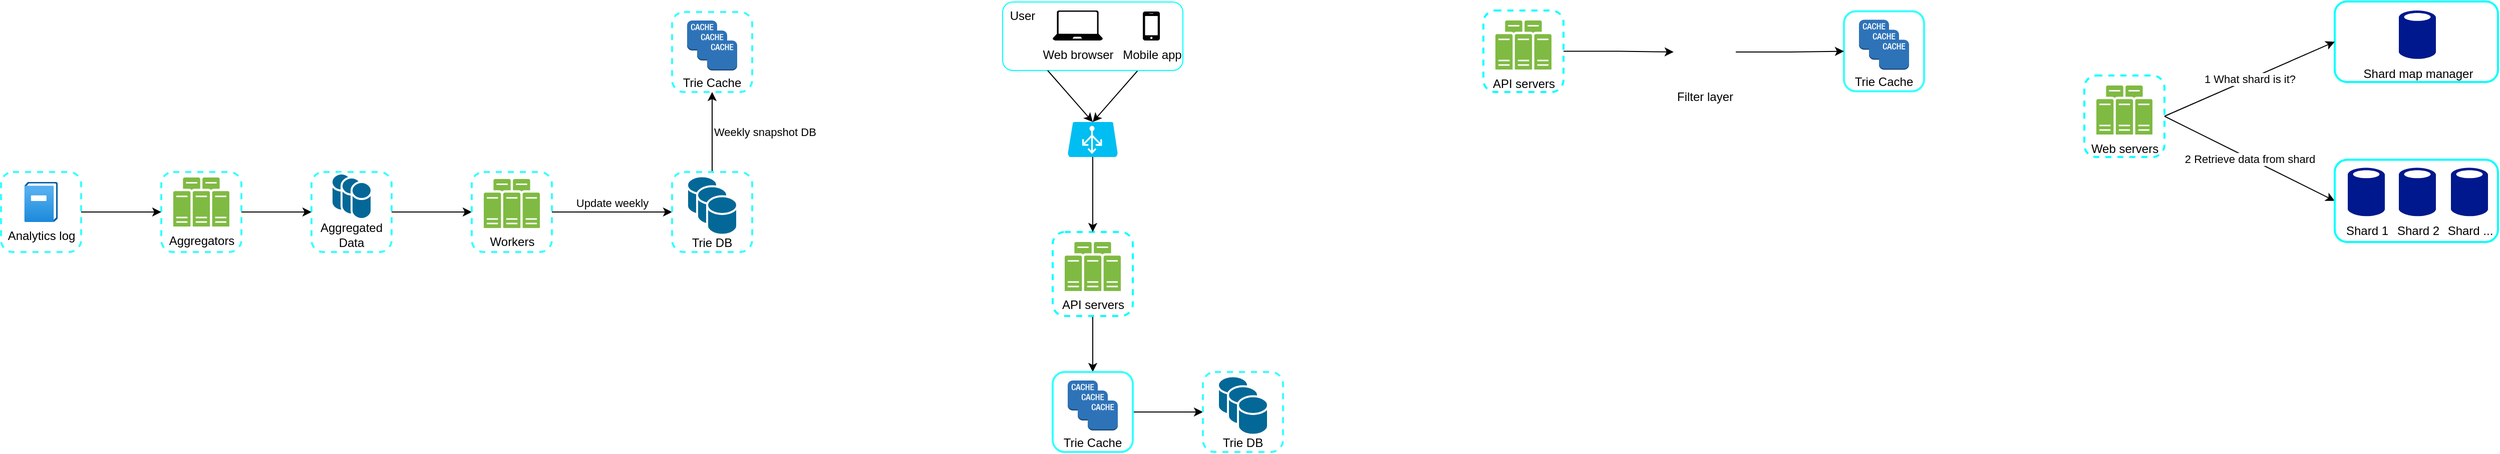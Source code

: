 <mxfile version="25.0.3">
  <diagram name="Page-1" id="r25JDX8b-Y4d6fkUdjJz">
    <mxGraphModel dx="1194" dy="772" grid="1" gridSize="10" guides="1" tooltips="1" connect="1" arrows="1" fold="1" page="1" pageScale="1" pageWidth="827" pageHeight="1169" math="0" shadow="0">
      <root>
        <mxCell id="0" />
        <mxCell id="1" parent="0" />
        <mxCell id="BMPFg2GNVw2UQmdQJH8S-1" value="" style="rounded=1;whiteSpace=wrap;html=1;strokeColor=#00FFFF;labelPosition=center;verticalLabelPosition=middle;align=center;verticalAlign=middle;spacingLeft=0;spacingRight=0;spacingBottom=0;strokeWidth=2;spacing=0;" vertex="1" parent="1">
          <mxGeometry x="2450" y="29.5" width="163" height="80.5" as="geometry" />
        </mxCell>
        <mxCell id="BMPFg2GNVw2UQmdQJH8S-2" style="edgeStyle=orthogonalEdgeStyle;rounded=0;orthogonalLoop=1;jettySize=auto;html=1;entryX=0.5;entryY=0;entryDx=0;entryDy=0;" edge="1" parent="1" source="BMPFg2GNVw2UQmdQJH8S-3" target="BMPFg2GNVw2UQmdQJH8S-32">
          <mxGeometry relative="1" as="geometry" />
        </mxCell>
        <mxCell id="BMPFg2GNVw2UQmdQJH8S-3" value="" style="rounded=1;whiteSpace=wrap;html=1;strokeColor=#00FFFF;labelPosition=center;verticalLabelPosition=middle;align=center;verticalAlign=middle;spacingLeft=0;spacingRight=0;spacingBottom=0;dashed=1;strokeWidth=2;spacing=0;" vertex="1" parent="1">
          <mxGeometry x="1170" y="260" width="80" height="84" as="geometry" />
        </mxCell>
        <mxCell id="BMPFg2GNVw2UQmdQJH8S-4" style="rounded=0;orthogonalLoop=1;jettySize=auto;html=1;exitX=0.75;exitY=1;exitDx=0;exitDy=0;entryX=0.5;entryY=0;entryDx=0;entryDy=0;entryPerimeter=0;" edge="1" parent="1" source="BMPFg2GNVw2UQmdQJH8S-5" target="BMPFg2GNVw2UQmdQJH8S-28">
          <mxGeometry relative="1" as="geometry">
            <mxPoint x="1210" y="230" as="targetPoint" />
          </mxGeometry>
        </mxCell>
        <mxCell id="BMPFg2GNVw2UQmdQJH8S-5" value="User" style="rounded=1;whiteSpace=wrap;html=1;strokeColor=#00FFFF;labelPosition=center;verticalLabelPosition=middle;align=center;verticalAlign=middle;spacingLeft=0;spacingRight=140;spacingBottom=40;" vertex="1" parent="1">
          <mxGeometry x="1120" y="30" width="180" height="68.5" as="geometry" />
        </mxCell>
        <mxCell id="BMPFg2GNVw2UQmdQJH8S-6" style="edgeStyle=orthogonalEdgeStyle;rounded=0;orthogonalLoop=1;jettySize=auto;html=1;entryX=0;entryY=0.5;entryDx=0;entryDy=0;" edge="1" parent="1" source="BMPFg2GNVw2UQmdQJH8S-7" target="BMPFg2GNVw2UQmdQJH8S-18">
          <mxGeometry relative="1" as="geometry" />
        </mxCell>
        <mxCell id="BMPFg2GNVw2UQmdQJH8S-7" value="Aggregated Data" style="rounded=1;whiteSpace=wrap;html=1;dashed=1;strokeColor=#33FFFF;strokeWidth=2;verticalAlign=bottom;" vertex="1" parent="1">
          <mxGeometry x="430" y="200" width="80" height="80" as="geometry" />
        </mxCell>
        <mxCell id="BMPFg2GNVw2UQmdQJH8S-8" style="edgeStyle=orthogonalEdgeStyle;rounded=0;orthogonalLoop=1;jettySize=auto;html=1;entryX=0;entryY=0.5;entryDx=0;entryDy=0;" edge="1" parent="1" source="BMPFg2GNVw2UQmdQJH8S-9" target="BMPFg2GNVw2UQmdQJH8S-7">
          <mxGeometry relative="1" as="geometry" />
        </mxCell>
        <mxCell id="BMPFg2GNVw2UQmdQJH8S-9" value="" style="rounded=1;whiteSpace=wrap;html=1;dashed=1;strokeColor=#33FFFF;strokeWidth=2;" vertex="1" parent="1">
          <mxGeometry x="280" y="200" width="80" height="80" as="geometry" />
        </mxCell>
        <mxCell id="BMPFg2GNVw2UQmdQJH8S-10" style="edgeStyle=orthogonalEdgeStyle;rounded=0;orthogonalLoop=1;jettySize=auto;html=1;entryX=0;entryY=0.5;entryDx=0;entryDy=0;" edge="1" parent="1" source="BMPFg2GNVw2UQmdQJH8S-11" target="BMPFg2GNVw2UQmdQJH8S-9">
          <mxGeometry relative="1" as="geometry" />
        </mxCell>
        <mxCell id="BMPFg2GNVw2UQmdQJH8S-11" value="" style="rounded=1;whiteSpace=wrap;html=1;dashed=1;strokeColor=#33FFFF;strokeWidth=2;" vertex="1" parent="1">
          <mxGeometry x="120" y="200" width="80" height="80" as="geometry" />
        </mxCell>
        <mxCell id="BMPFg2GNVw2UQmdQJH8S-12" value="Analytics log" style="image;aspect=fixed;html=1;points=[];align=center;fontSize=12;image=img/lib/azure2/management_governance/Activity_Log.svg;" vertex="1" parent="1">
          <mxGeometry x="143.28" y="210" width="33.44" height="40" as="geometry" />
        </mxCell>
        <mxCell id="BMPFg2GNVw2UQmdQJH8S-13" value="Aggregators" style="sketch=0;pointerEvents=1;shadow=0;dashed=0;html=1;strokeColor=none;fillColor=#505050;labelPosition=center;verticalLabelPosition=bottom;verticalAlign=top;outlineConnect=0;align=center;shape=mxgraph.office.servers.server_farm;fillColor=#7FBA42;" vertex="1" parent="1">
          <mxGeometry x="292" y="205.5" width="56" height="49" as="geometry" />
        </mxCell>
        <mxCell id="BMPFg2GNVw2UQmdQJH8S-14" value="" style="shape=mxgraph.cisco.storage.relational_database;html=1;pointerEvents=1;dashed=0;fillColor=#036897;strokeColor=#ffffff;strokeWidth=2;verticalLabelPosition=bottom;verticalAlign=top;align=center;outlineConnect=0;" vertex="1" parent="1">
          <mxGeometry x="450" y="201.5" width="20" height="37" as="geometry" />
        </mxCell>
        <mxCell id="BMPFg2GNVw2UQmdQJH8S-15" value="" style="shape=mxgraph.cisco.storage.relational_database;html=1;pointerEvents=1;dashed=0;fillColor=#036897;strokeColor=#ffffff;strokeWidth=2;verticalLabelPosition=bottom;verticalAlign=top;align=center;outlineConnect=0;" vertex="1" parent="1">
          <mxGeometry x="460" y="205.5" width="20" height="37" as="geometry" />
        </mxCell>
        <mxCell id="BMPFg2GNVw2UQmdQJH8S-16" value="" style="shape=mxgraph.cisco.storage.relational_database;html=1;pointerEvents=1;dashed=0;fillColor=#036897;strokeColor=#ffffff;strokeWidth=2;verticalLabelPosition=bottom;verticalAlign=top;align=center;outlineConnect=0;" vertex="1" parent="1">
          <mxGeometry x="470" y="210" width="20" height="37" as="geometry" />
        </mxCell>
        <mxCell id="BMPFg2GNVw2UQmdQJH8S-17" value="Update weekly" style="edgeStyle=orthogonalEdgeStyle;rounded=0;orthogonalLoop=1;jettySize=auto;html=1;entryX=0;entryY=0.5;entryDx=0;entryDy=0;labelPosition=center;verticalLabelPosition=top;align=center;verticalAlign=bottom;" edge="1" parent="1" source="BMPFg2GNVw2UQmdQJH8S-18" target="BMPFg2GNVw2UQmdQJH8S-40">
          <mxGeometry relative="1" as="geometry">
            <mxPoint x="790" y="240.0" as="targetPoint" />
          </mxGeometry>
        </mxCell>
        <mxCell id="BMPFg2GNVw2UQmdQJH8S-18" value="" style="rounded=1;whiteSpace=wrap;html=1;dashed=1;strokeColor=#33FFFF;strokeWidth=2;" vertex="1" parent="1">
          <mxGeometry x="590" y="200" width="80" height="80" as="geometry" />
        </mxCell>
        <mxCell id="BMPFg2GNVw2UQmdQJH8S-19" value="Workers" style="sketch=0;pointerEvents=1;shadow=0;dashed=0;html=1;strokeColor=none;fillColor=#505050;labelPosition=center;verticalLabelPosition=bottom;verticalAlign=top;outlineConnect=0;align=center;shape=mxgraph.office.servers.server_farm;fillColor=#7FBA42;" vertex="1" parent="1">
          <mxGeometry x="602" y="207" width="56" height="49" as="geometry" />
        </mxCell>
        <mxCell id="BMPFg2GNVw2UQmdQJH8S-20" value="Weekly snapshot DB" style="edgeStyle=orthogonalEdgeStyle;rounded=0;orthogonalLoop=1;jettySize=auto;html=1;entryX=0.5;entryY=1;entryDx=0;entryDy=0;labelPosition=right;verticalLabelPosition=middle;align=left;verticalAlign=middle;exitX=0.5;exitY=0;exitDx=0;exitDy=0;" edge="1" parent="1" source="BMPFg2GNVw2UQmdQJH8S-40" target="BMPFg2GNVw2UQmdQJH8S-21">
          <mxGeometry relative="1" as="geometry">
            <mxPoint x="830" y="200.0" as="sourcePoint" />
          </mxGeometry>
        </mxCell>
        <mxCell id="BMPFg2GNVw2UQmdQJH8S-21" value="Trie Cache" style="rounded=1;whiteSpace=wrap;html=1;dashed=1;strokeColor=#33FFFF;strokeWidth=2;verticalAlign=bottom;" vertex="1" parent="1">
          <mxGeometry x="790" y="40" width="80" height="80" as="geometry" />
        </mxCell>
        <mxCell id="BMPFg2GNVw2UQmdQJH8S-22" value="" style="outlineConnect=0;dashed=0;verticalLabelPosition=bottom;verticalAlign=top;align=center;html=1;shape=mxgraph.aws3.cache_node;fillColor=#2E73B8;gradientColor=none;" vertex="1" parent="1">
          <mxGeometry x="805" y="48.5" width="30" height="30" as="geometry" />
        </mxCell>
        <mxCell id="BMPFg2GNVw2UQmdQJH8S-23" value="" style="outlineConnect=0;dashed=0;verticalLabelPosition=bottom;verticalAlign=top;align=center;html=1;shape=mxgraph.aws3.cache_node;fillColor=#2E73B8;gradientColor=none;" vertex="1" parent="1">
          <mxGeometry x="815" y="58.5" width="30" height="30" as="geometry" />
        </mxCell>
        <mxCell id="BMPFg2GNVw2UQmdQJH8S-24" value="" style="outlineConnect=0;dashed=0;verticalLabelPosition=bottom;verticalAlign=top;align=center;html=1;shape=mxgraph.aws3.cache_node;fillColor=#2E73B8;gradientColor=none;" vertex="1" parent="1">
          <mxGeometry x="825" y="68.5" width="30" height="30" as="geometry" />
        </mxCell>
        <mxCell id="BMPFg2GNVw2UQmdQJH8S-25" value="Web browser" style="sketch=0;aspect=fixed;pointerEvents=1;shadow=0;dashed=0;html=1;strokeColor=none;labelPosition=center;verticalLabelPosition=bottom;verticalAlign=top;align=center;fillColor=#000000;shape=mxgraph.azure.laptop" vertex="1" parent="1">
          <mxGeometry x="1170" y="38.5" width="50" height="30" as="geometry" />
        </mxCell>
        <mxCell id="BMPFg2GNVw2UQmdQJH8S-26" value="Mobile app" style="sketch=0;pointerEvents=1;shadow=0;dashed=0;html=1;strokeColor=none;fillColor=#000000;labelPosition=center;verticalLabelPosition=bottom;verticalAlign=top;outlineConnect=0;align=center;shape=mxgraph.office.devices.cell_phone_iphone_proportional;" vertex="1" parent="1">
          <mxGeometry x="1260" y="39.5" width="17" height="29" as="geometry" />
        </mxCell>
        <mxCell id="BMPFg2GNVw2UQmdQJH8S-27" value="" style="edgeStyle=orthogonalEdgeStyle;rounded=0;orthogonalLoop=1;jettySize=auto;html=1;" edge="1" parent="1" source="BMPFg2GNVw2UQmdQJH8S-28">
          <mxGeometry relative="1" as="geometry">
            <mxPoint x="1210" y="260" as="targetPoint" />
          </mxGeometry>
        </mxCell>
        <mxCell id="BMPFg2GNVw2UQmdQJH8S-28" value="" style="verticalLabelPosition=bottom;html=1;verticalAlign=top;align=center;strokeColor=none;fillColor=#00BEF2;shape=mxgraph.azure.azure_load_balancer;" vertex="1" parent="1">
          <mxGeometry x="1185" y="150" width="50" height="35" as="geometry" />
        </mxCell>
        <mxCell id="BMPFg2GNVw2UQmdQJH8S-29" style="rounded=0;orthogonalLoop=1;jettySize=auto;html=1;entryX=0.5;entryY=0;entryDx=0;entryDy=0;entryPerimeter=0;exitX=0.25;exitY=1;exitDx=0;exitDy=0;" edge="1" parent="1" source="BMPFg2GNVw2UQmdQJH8S-5" target="BMPFg2GNVw2UQmdQJH8S-28">
          <mxGeometry relative="1" as="geometry" />
        </mxCell>
        <mxCell id="BMPFg2GNVw2UQmdQJH8S-30" value="API servers" style="sketch=0;pointerEvents=1;shadow=0;dashed=0;html=1;strokeColor=none;fillColor=#505050;labelPosition=center;verticalLabelPosition=bottom;verticalAlign=top;outlineConnect=0;align=center;shape=mxgraph.office.servers.server_farm;fillColor=#7FBA42;" vertex="1" parent="1">
          <mxGeometry x="1182" y="270" width="56" height="49" as="geometry" />
        </mxCell>
        <mxCell id="BMPFg2GNVw2UQmdQJH8S-31" style="edgeStyle=orthogonalEdgeStyle;rounded=0;orthogonalLoop=1;jettySize=auto;html=1;entryX=0;entryY=0.5;entryDx=0;entryDy=0;" edge="1" parent="1" source="BMPFg2GNVw2UQmdQJH8S-32" target="BMPFg2GNVw2UQmdQJH8S-36">
          <mxGeometry relative="1" as="geometry" />
        </mxCell>
        <mxCell id="BMPFg2GNVw2UQmdQJH8S-32" value="Trie Cache" style="rounded=1;whiteSpace=wrap;html=1;strokeColor=#33FFFF;strokeWidth=2;verticalAlign=bottom;" vertex="1" parent="1">
          <mxGeometry x="1170" y="400" width="80" height="80" as="geometry" />
        </mxCell>
        <mxCell id="BMPFg2GNVw2UQmdQJH8S-33" value="" style="outlineConnect=0;dashed=0;verticalLabelPosition=bottom;verticalAlign=top;align=center;html=1;shape=mxgraph.aws3.cache_node;fillColor=#2E73B8;gradientColor=none;" vertex="1" parent="1">
          <mxGeometry x="1185" y="408.5" width="30" height="30" as="geometry" />
        </mxCell>
        <mxCell id="BMPFg2GNVw2UQmdQJH8S-34" value="" style="outlineConnect=0;dashed=0;verticalLabelPosition=bottom;verticalAlign=top;align=center;html=1;shape=mxgraph.aws3.cache_node;fillColor=#2E73B8;gradientColor=none;" vertex="1" parent="1">
          <mxGeometry x="1195" y="418.5" width="30" height="30" as="geometry" />
        </mxCell>
        <mxCell id="BMPFg2GNVw2UQmdQJH8S-35" value="" style="outlineConnect=0;dashed=0;verticalLabelPosition=bottom;verticalAlign=top;align=center;html=1;shape=mxgraph.aws3.cache_node;fillColor=#2E73B8;gradientColor=none;" vertex="1" parent="1">
          <mxGeometry x="1205" y="428.5" width="30" height="30" as="geometry" />
        </mxCell>
        <mxCell id="BMPFg2GNVw2UQmdQJH8S-36" value="Trie DB" style="rounded=1;whiteSpace=wrap;html=1;dashed=1;strokeColor=#33FFFF;strokeWidth=2;verticalAlign=bottom;" vertex="1" parent="1">
          <mxGeometry x="1320" y="400" width="80" height="80" as="geometry" />
        </mxCell>
        <mxCell id="BMPFg2GNVw2UQmdQJH8S-37" value="" style="shape=mxgraph.cisco.storage.relational_database;html=1;pointerEvents=1;dashed=0;fillColor=#036897;strokeColor=#ffffff;strokeWidth=2;verticalLabelPosition=bottom;verticalAlign=top;align=center;outlineConnect=0;" vertex="1" parent="1">
          <mxGeometry x="1335" y="404.25" width="30" height="38.5" as="geometry" />
        </mxCell>
        <mxCell id="BMPFg2GNVw2UQmdQJH8S-38" value="" style="shape=mxgraph.cisco.storage.relational_database;html=1;pointerEvents=1;dashed=0;fillColor=#036897;strokeColor=#ffffff;strokeWidth=2;verticalLabelPosition=bottom;verticalAlign=top;align=center;outlineConnect=0;" vertex="1" parent="1">
          <mxGeometry x="1345" y="414.25" width="30" height="38.5" as="geometry" />
        </mxCell>
        <mxCell id="BMPFg2GNVw2UQmdQJH8S-39" value="" style="shape=mxgraph.cisco.storage.relational_database;html=1;pointerEvents=1;dashed=0;fillColor=#036897;strokeColor=#ffffff;strokeWidth=2;verticalLabelPosition=bottom;verticalAlign=top;align=center;outlineConnect=0;" vertex="1" parent="1">
          <mxGeometry x="1355" y="424.25" width="30" height="38.5" as="geometry" />
        </mxCell>
        <mxCell id="BMPFg2GNVw2UQmdQJH8S-40" value="Trie DB" style="rounded=1;whiteSpace=wrap;html=1;dashed=1;strokeColor=#33FFFF;strokeWidth=2;verticalAlign=bottom;" vertex="1" parent="1">
          <mxGeometry x="790" y="200" width="80" height="80" as="geometry" />
        </mxCell>
        <mxCell id="BMPFg2GNVw2UQmdQJH8S-41" value="" style="shape=mxgraph.cisco.storage.relational_database;html=1;pointerEvents=1;dashed=0;fillColor=#036897;strokeColor=#ffffff;strokeWidth=2;verticalLabelPosition=bottom;verticalAlign=top;align=center;outlineConnect=0;" vertex="1" parent="1">
          <mxGeometry x="805" y="204.25" width="30" height="38.5" as="geometry" />
        </mxCell>
        <mxCell id="BMPFg2GNVw2UQmdQJH8S-42" value="" style="shape=mxgraph.cisco.storage.relational_database;html=1;pointerEvents=1;dashed=0;fillColor=#036897;strokeColor=#ffffff;strokeWidth=2;verticalLabelPosition=bottom;verticalAlign=top;align=center;outlineConnect=0;" vertex="1" parent="1">
          <mxGeometry x="815" y="214.25" width="30" height="38.5" as="geometry" />
        </mxCell>
        <mxCell id="BMPFg2GNVw2UQmdQJH8S-43" value="" style="shape=mxgraph.cisco.storage.relational_database;html=1;pointerEvents=1;dashed=0;fillColor=#036897;strokeColor=#ffffff;strokeWidth=2;verticalLabelPosition=bottom;verticalAlign=top;align=center;outlineConnect=0;" vertex="1" parent="1">
          <mxGeometry x="825" y="224.25" width="30" height="38.5" as="geometry" />
        </mxCell>
        <mxCell id="BMPFg2GNVw2UQmdQJH8S-44" style="edgeStyle=orthogonalEdgeStyle;rounded=0;orthogonalLoop=1;jettySize=auto;html=1;entryX=0;entryY=0.5;entryDx=0;entryDy=0;" edge="1" parent="1" source="BMPFg2GNVw2UQmdQJH8S-45" target="BMPFg2GNVw2UQmdQJH8S-52">
          <mxGeometry relative="1" as="geometry" />
        </mxCell>
        <mxCell id="BMPFg2GNVw2UQmdQJH8S-45" value="" style="rounded=1;whiteSpace=wrap;html=1;strokeColor=#00FFFF;labelPosition=center;verticalLabelPosition=middle;align=center;verticalAlign=middle;spacingLeft=0;spacingRight=0;spacingBottom=0;dashed=1;strokeWidth=2;spacing=0;" vertex="1" parent="1">
          <mxGeometry x="1600" y="38.5" width="80" height="81.5" as="geometry" />
        </mxCell>
        <mxCell id="BMPFg2GNVw2UQmdQJH8S-46" value="API servers" style="sketch=0;pointerEvents=1;shadow=0;dashed=0;html=1;strokeColor=none;fillColor=#505050;labelPosition=center;verticalLabelPosition=bottom;verticalAlign=top;outlineConnect=0;align=center;shape=mxgraph.office.servers.server_farm;fillColor=#7FBA42;" vertex="1" parent="1">
          <mxGeometry x="1612" y="48.5" width="56" height="49" as="geometry" />
        </mxCell>
        <mxCell id="BMPFg2GNVw2UQmdQJH8S-47" value="Trie Cache" style="rounded=1;whiteSpace=wrap;html=1;strokeColor=#33FFFF;strokeWidth=2;verticalAlign=bottom;" vertex="1" parent="1">
          <mxGeometry x="1960" y="39.25" width="80" height="80" as="geometry" />
        </mxCell>
        <mxCell id="BMPFg2GNVw2UQmdQJH8S-48" value="" style="outlineConnect=0;dashed=0;verticalLabelPosition=bottom;verticalAlign=top;align=center;html=1;shape=mxgraph.aws3.cache_node;fillColor=#2E73B8;gradientColor=none;" vertex="1" parent="1">
          <mxGeometry x="1975" y="47.75" width="30" height="30" as="geometry" />
        </mxCell>
        <mxCell id="BMPFg2GNVw2UQmdQJH8S-49" value="" style="outlineConnect=0;dashed=0;verticalLabelPosition=bottom;verticalAlign=top;align=center;html=1;shape=mxgraph.aws3.cache_node;fillColor=#2E73B8;gradientColor=none;" vertex="1" parent="1">
          <mxGeometry x="1985" y="57.75" width="30" height="30" as="geometry" />
        </mxCell>
        <mxCell id="BMPFg2GNVw2UQmdQJH8S-50" value="" style="outlineConnect=0;dashed=0;verticalLabelPosition=bottom;verticalAlign=top;align=center;html=1;shape=mxgraph.aws3.cache_node;fillColor=#2E73B8;gradientColor=none;" vertex="1" parent="1">
          <mxGeometry x="1995" y="67.75" width="30" height="30" as="geometry" />
        </mxCell>
        <mxCell id="BMPFg2GNVw2UQmdQJH8S-51" style="edgeStyle=orthogonalEdgeStyle;rounded=0;orthogonalLoop=1;jettySize=auto;html=1;entryX=0;entryY=0.5;entryDx=0;entryDy=0;" edge="1" parent="1" source="BMPFg2GNVw2UQmdQJH8S-52" target="BMPFg2GNVw2UQmdQJH8S-47">
          <mxGeometry relative="1" as="geometry" />
        </mxCell>
        <mxCell id="BMPFg2GNVw2UQmdQJH8S-52" value="Filter layer" style="shape=image;html=1;verticalAlign=top;verticalLabelPosition=bottom;labelBackgroundColor=#ffffff;imageAspect=0;aspect=fixed;image=https://cdn1.iconfinder.com/data/icons/unicons-line-vol-3/24/filter-128.png" vertex="1" parent="1">
          <mxGeometry x="1790" y="49" width="62" height="62" as="geometry" />
        </mxCell>
        <mxCell id="BMPFg2GNVw2UQmdQJH8S-53" value="Shard map manager" style="sketch=0;aspect=fixed;pointerEvents=1;shadow=0;dashed=0;html=1;strokeColor=none;labelPosition=center;verticalLabelPosition=bottom;verticalAlign=top;align=center;fillColor=#00188D;shape=mxgraph.mscae.enterprise.database_generic" vertex="1" parent="1">
          <mxGeometry x="2514" y="37.75" width="37" height="50" as="geometry" />
        </mxCell>
        <mxCell id="BMPFg2GNVw2UQmdQJH8S-54" value="1 What shard is it?" style="rounded=0;orthogonalLoop=1;jettySize=auto;html=1;entryX=0;entryY=0.5;entryDx=0;entryDy=0;exitX=1;exitY=0.5;exitDx=0;exitDy=0;" edge="1" parent="1" source="BMPFg2GNVw2UQmdQJH8S-56" target="BMPFg2GNVw2UQmdQJH8S-1">
          <mxGeometry relative="1" as="geometry" />
        </mxCell>
        <mxCell id="BMPFg2GNVw2UQmdQJH8S-55" value="2 Retrieve data from shard" style="rounded=0;orthogonalLoop=1;jettySize=auto;html=1;entryX=0;entryY=0.5;entryDx=0;entryDy=0;exitX=1;exitY=0.5;exitDx=0;exitDy=0;" edge="1" parent="1" source="BMPFg2GNVw2UQmdQJH8S-56" target="BMPFg2GNVw2UQmdQJH8S-58">
          <mxGeometry relative="1" as="geometry" />
        </mxCell>
        <mxCell id="BMPFg2GNVw2UQmdQJH8S-56" value="" style="rounded=1;whiteSpace=wrap;html=1;strokeColor=#00FFFF;labelPosition=center;verticalLabelPosition=middle;align=center;verticalAlign=middle;spacingLeft=0;spacingRight=0;spacingBottom=0;dashed=1;strokeWidth=2;spacing=0;" vertex="1" parent="1">
          <mxGeometry x="2200" y="103.5" width="80" height="81.5" as="geometry" />
        </mxCell>
        <mxCell id="BMPFg2GNVw2UQmdQJH8S-57" value="Web servers" style="sketch=0;pointerEvents=1;shadow=0;dashed=0;html=1;strokeColor=none;fillColor=#505050;labelPosition=center;verticalLabelPosition=bottom;verticalAlign=top;outlineConnect=0;align=center;shape=mxgraph.office.servers.server_farm;fillColor=#7FBA42;" vertex="1" parent="1">
          <mxGeometry x="2212" y="113.5" width="56" height="49" as="geometry" />
        </mxCell>
        <mxCell id="BMPFg2GNVw2UQmdQJH8S-58" value="" style="rounded=1;whiteSpace=wrap;html=1;strokeColor=#00FFFF;labelPosition=center;verticalLabelPosition=middle;align=center;verticalAlign=middle;spacingLeft=0;spacingRight=0;spacingBottom=0;strokeWidth=2;spacing=0;" vertex="1" parent="1">
          <mxGeometry x="2450" y="187.75" width="163" height="82.25" as="geometry" />
        </mxCell>
        <mxCell id="BMPFg2GNVw2UQmdQJH8S-59" value="Shard 1" style="sketch=0;aspect=fixed;pointerEvents=1;shadow=0;dashed=0;html=1;strokeColor=none;labelPosition=center;verticalLabelPosition=bottom;verticalAlign=top;align=center;fillColor=#00188D;shape=mxgraph.mscae.enterprise.database_generic" vertex="1" parent="1">
          <mxGeometry x="2463" y="195" width="37" height="50" as="geometry" />
        </mxCell>
        <mxCell id="BMPFg2GNVw2UQmdQJH8S-60" value="Shard 2" style="sketch=0;aspect=fixed;pointerEvents=1;shadow=0;dashed=0;html=1;strokeColor=none;labelPosition=center;verticalLabelPosition=bottom;verticalAlign=top;align=center;fillColor=#00188D;shape=mxgraph.mscae.enterprise.database_generic" vertex="1" parent="1">
          <mxGeometry x="2514" y="195" width="37" height="50" as="geometry" />
        </mxCell>
        <mxCell id="BMPFg2GNVw2UQmdQJH8S-61" value="Shard ..." style="sketch=0;aspect=fixed;pointerEvents=1;shadow=0;dashed=0;html=1;strokeColor=none;labelPosition=center;verticalLabelPosition=bottom;verticalAlign=top;align=center;fillColor=#00188D;shape=mxgraph.mscae.enterprise.database_generic" vertex="1" parent="1">
          <mxGeometry x="2566" y="195" width="37" height="50" as="geometry" />
        </mxCell>
      </root>
    </mxGraphModel>
  </diagram>
</mxfile>
